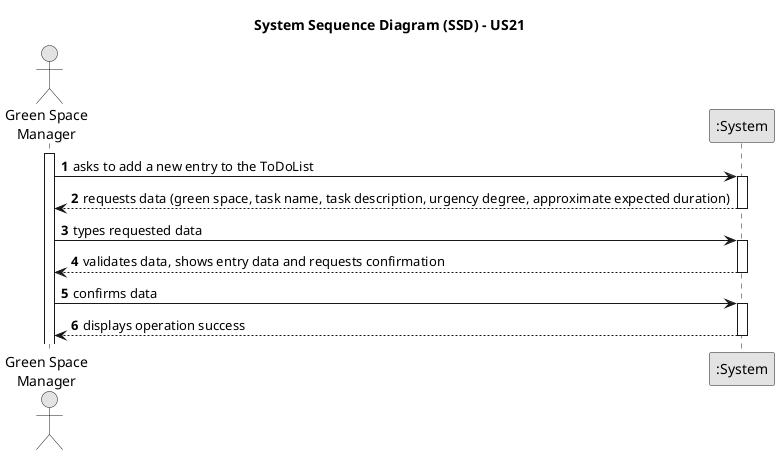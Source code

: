 @startuml
skinparam monochrome true
skinparam packageStyle rectangle
skinparam shadowing false

title System Sequence Diagram (SSD) - US21

autonumber

actor "Green Space\nManager" as Employee
participant ":System" as System

activate Employee

        Employee -> System : asks to add a new entry to the ToDoList
        activate System

            System --> Employee : requests data (green space, task name, task description, urgency degree, approximate expected duration)
        deactivate System

        Employee -> System : types requested data
        activate System

            System --> Employee : validates data, shows entry data and requests confirmation
        deactivate System

        Employee -> System : confirms data
        activate System

            System --> Employee : displays operation success
        deactivate System

@enduml